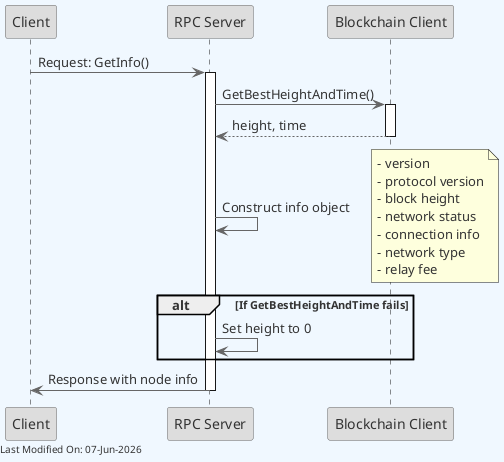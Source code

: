 @startuml rpc-get-info
skinparam backgroundColor #F0F8FF
skinparam defaultFontColor #333333
skinparam arrowColor #666666

' Define borders for all elements
skinparam entity {
  BorderColor #666666
  BackgroundColor #DDDDDD
}

skinparam control {
  BorderColor #666666
  BackgroundColor #DDDDDD
}

skinparam participant {
  BorderColor #666666
  BackgroundColor #DDDDDD
}



participant Client
participant "RPC Server" as RPC
participant "Blockchain Client" as Blockchain

Client -> RPC : Request: GetInfo()
activate RPC

RPC -> Blockchain : GetBestHeightAndTime()
activate Blockchain
Blockchain --> RPC : height, time
deactivate Blockchain

RPC -> RPC : Construct info object
note right
- version
- protocol version
- block height
- network status
- connection info
- network type
- relay fee
end note

alt If GetBestHeightAndTime fails
    RPC -> RPC : Set height to 0
end

RPC -> Client : Response with node info
deactivate RPC

left footer Last Modified On: %date("dd-MMM-yyyy")

@enduml
